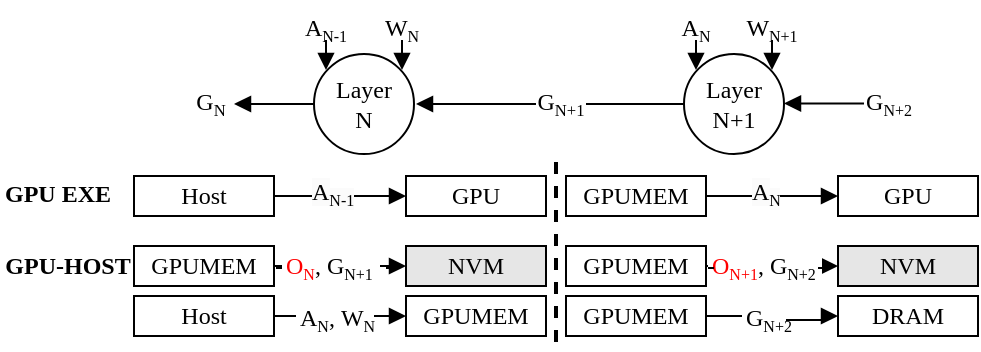 <mxfile version="24.7.4">
  <diagram name="第 1 页" id="wpNkXeBpxS5qz1ylQGOW">
    <mxGraphModel dx="600" dy="303" grid="1" gridSize="10" guides="1" tooltips="1" connect="1" arrows="1" fold="1" page="1" pageScale="1" pageWidth="827" pageHeight="1169" math="0" shadow="0">
      <root>
        <mxCell id="0" />
        <mxCell id="1" parent="0" />
        <mxCell id="82lbI5ZRumD_5hzKoDGn-1" style="edgeStyle=orthogonalEdgeStyle;rounded=0;orthogonalLoop=1;jettySize=auto;html=1;endArrow=block;endFill=1;startArrow=none;startFill=0;fontFamily=Times New Roman;" parent="1" source="82lbI5ZRumD_5hzKoDGn-4" edge="1">
          <mxGeometry relative="1" as="geometry">
            <mxPoint x="359" y="150" as="targetPoint" />
          </mxGeometry>
        </mxCell>
        <mxCell id="82lbI5ZRumD_5hzKoDGn-4" value="Layer&lt;div&gt;N&lt;/div&gt;" style="ellipse;whiteSpace=wrap;html=1;aspect=fixed;fontFamily=Times New Roman;" parent="1" vertex="1">
          <mxGeometry x="399" y="125" width="50" height="50" as="geometry" />
        </mxCell>
        <mxCell id="82lbI5ZRumD_5hzKoDGn-5" value="G&lt;span style=&quot;font-size: 10px;&quot;&gt;&lt;sub&gt;N&lt;/sub&gt;&lt;/span&gt;" style="text;html=1;align=center;verticalAlign=middle;whiteSpace=wrap;rounded=0;fontFamily=Times New Roman;" parent="1" vertex="1">
          <mxGeometry x="335" y="135" width="25" height="30" as="geometry" />
        </mxCell>
        <mxCell id="82lbI5ZRumD_5hzKoDGn-7" style="edgeStyle=orthogonalEdgeStyle;rounded=0;orthogonalLoop=1;jettySize=auto;html=1;endArrow=none;endFill=0;startArrow=block;startFill=1;fontFamily=Times New Roman;" parent="1" edge="1">
          <mxGeometry relative="1" as="geometry">
            <mxPoint x="405" y="118" as="targetPoint" />
            <mxPoint x="405" y="133" as="sourcePoint" />
          </mxGeometry>
        </mxCell>
        <mxCell id="82lbI5ZRumD_5hzKoDGn-8" value="A&lt;sub&gt;&lt;font style=&quot;font-size: 8px;&quot;&gt;N-1&lt;/font&gt;&lt;/sub&gt;" style="text;html=1;align=center;verticalAlign=middle;whiteSpace=wrap;rounded=0;fontFamily=Times New Roman;" parent="1" vertex="1">
          <mxGeometry x="375" y="98" width="60" height="30" as="geometry" />
        </mxCell>
        <mxCell id="82lbI5ZRumD_5hzKoDGn-11" style="edgeStyle=orthogonalEdgeStyle;rounded=0;orthogonalLoop=1;jettySize=auto;html=1;entryX=0;entryY=0.5;entryDx=0;entryDy=0;endArrow=block;endFill=1;exitX=1;exitY=0.5;exitDx=0;exitDy=0;fontFamily=Times New Roman;" parent="1" source="82lbI5ZRumD_5hzKoDGn-12" target="82lbI5ZRumD_5hzKoDGn-13" edge="1">
          <mxGeometry relative="1" as="geometry" />
        </mxCell>
        <mxCell id="82lbI5ZRumD_5hzKoDGn-12" value="Host" style="rounded=0;whiteSpace=wrap;html=1;fontFamily=Times New Roman;" parent="1" vertex="1">
          <mxGeometry x="309" y="186" width="70" height="20" as="geometry" />
        </mxCell>
        <mxCell id="82lbI5ZRumD_5hzKoDGn-13" value="GPU" style="rounded=0;whiteSpace=wrap;html=1;fontFamily=Times New Roman;" parent="1" vertex="1">
          <mxGeometry x="445" y="186" width="70" height="20" as="geometry" />
        </mxCell>
        <mxCell id="82lbI5ZRumD_5hzKoDGn-18" value="&lt;span style=&quot;color: rgb(0, 0, 0); font-size: 12px; font-style: normal; font-variant-ligatures: normal; font-variant-caps: normal; font-weight: 400; letter-spacing: normal; orphans: 2; text-align: center; text-indent: 0px; text-transform: none; widows: 2; word-spacing: 0px; -webkit-text-stroke-width: 0px; white-space: normal; background-color: rgb(251, 251, 251); text-decoration-thickness: initial; text-decoration-style: initial; text-decoration-color: initial; float: none; display: inline !important;&quot;&gt;A&lt;/span&gt;&lt;sub style=&quot;forced-color-adjust: none; color: rgb(0, 0, 0); font-style: normal; font-variant-ligatures: normal; font-variant-caps: normal; font-weight: 400; letter-spacing: normal; orphans: 2; text-align: center; text-indent: 0px; text-transform: none; widows: 2; word-spacing: 0px; -webkit-text-stroke-width: 0px; white-space: normal; background-color: rgb(251, 251, 251); text-decoration-thickness: initial; text-decoration-style: initial; text-decoration-color: initial;&quot;&gt;&lt;font style=&quot;font-size: 8px;&quot;&gt;N-1&lt;/font&gt;&lt;/sub&gt;" style="text;whiteSpace=wrap;html=1;fontFamily=Times New Roman;" parent="1" vertex="1">
          <mxGeometry x="396" y="180" width="30" height="30" as="geometry" />
        </mxCell>
        <mxCell id="82lbI5ZRumD_5hzKoDGn-38" style="edgeStyle=orthogonalEdgeStyle;rounded=0;orthogonalLoop=1;jettySize=auto;html=1;endArrow=none;endFill=0;startArrow=block;startFill=1;fontFamily=Times New Roman;" parent="1" edge="1">
          <mxGeometry relative="1" as="geometry">
            <mxPoint x="443" y="118" as="targetPoint" />
            <mxPoint x="443" y="133" as="sourcePoint" />
          </mxGeometry>
        </mxCell>
        <mxCell id="82lbI5ZRumD_5hzKoDGn-39" value="W&lt;sub&gt;&lt;font style=&quot;font-size: 8px;&quot;&gt;N&lt;/font&gt;&lt;/sub&gt;" style="text;html=1;align=center;verticalAlign=middle;whiteSpace=wrap;rounded=0;fontFamily=Times New Roman;" parent="1" vertex="1">
          <mxGeometry x="413" y="98" width="60" height="30" as="geometry" />
        </mxCell>
        <mxCell id="82lbI5ZRumD_5hzKoDGn-40" style="edgeStyle=orthogonalEdgeStyle;rounded=0;orthogonalLoop=1;jettySize=auto;html=1;endArrow=block;endFill=1;startArrow=none;startFill=0;fontFamily=Times New Roman;" parent="1" source="82lbI5ZRumD_5hzKoDGn-41" edge="1">
          <mxGeometry relative="1" as="geometry">
            <mxPoint x="450" y="150" as="targetPoint" />
          </mxGeometry>
        </mxCell>
        <mxCell id="82lbI5ZRumD_5hzKoDGn-41" value="Layer N+1" style="ellipse;whiteSpace=wrap;html=1;aspect=fixed;fontFamily=Times New Roman;" parent="1" vertex="1">
          <mxGeometry x="584" y="125" width="50" height="50" as="geometry" />
        </mxCell>
        <mxCell id="82lbI5ZRumD_5hzKoDGn-42" value="G&lt;span style=&quot;font-size: 10px;&quot;&gt;&lt;sub&gt;N+1&lt;/sub&gt;&lt;/span&gt;" style="text;html=1;align=center;verticalAlign=middle;whiteSpace=wrap;rounded=0;fillColor=default;fontFamily=Times New Roman;" parent="1" vertex="1">
          <mxGeometry x="510" y="135" width="25" height="30" as="geometry" />
        </mxCell>
        <mxCell id="82lbI5ZRumD_5hzKoDGn-43" style="edgeStyle=orthogonalEdgeStyle;rounded=0;orthogonalLoop=1;jettySize=auto;html=1;endArrow=none;endFill=0;startArrow=block;startFill=1;fontFamily=Times New Roman;" parent="1" edge="1">
          <mxGeometry relative="1" as="geometry">
            <mxPoint x="590" y="118" as="targetPoint" />
            <mxPoint x="590" y="133" as="sourcePoint" />
          </mxGeometry>
        </mxCell>
        <mxCell id="82lbI5ZRumD_5hzKoDGn-44" value="A&lt;sub&gt;&lt;font style=&quot;font-size: 8px;&quot;&gt;N&lt;/font&gt;&lt;/sub&gt;" style="text;html=1;align=center;verticalAlign=middle;whiteSpace=wrap;rounded=0;fontFamily=Times New Roman;" parent="1" vertex="1">
          <mxGeometry x="560" y="98" width="60" height="30" as="geometry" />
        </mxCell>
        <mxCell id="82lbI5ZRumD_5hzKoDGn-45" style="edgeStyle=orthogonalEdgeStyle;rounded=0;orthogonalLoop=1;jettySize=auto;html=1;endArrow=none;endFill=0;startArrow=block;startFill=1;fontFamily=Times New Roman;" parent="1" edge="1">
          <mxGeometry relative="1" as="geometry">
            <mxPoint x="628" y="118" as="targetPoint" />
            <mxPoint x="628" y="133" as="sourcePoint" />
          </mxGeometry>
        </mxCell>
        <mxCell id="82lbI5ZRumD_5hzKoDGn-46" value="W&lt;sub&gt;&lt;font style=&quot;font-size: 8px;&quot;&gt;N+1&lt;/font&gt;&lt;/sub&gt;" style="text;html=1;align=center;verticalAlign=middle;whiteSpace=wrap;rounded=0;fontFamily=Times New Roman;" parent="1" vertex="1">
          <mxGeometry x="598" y="98" width="60" height="30" as="geometry" />
        </mxCell>
        <mxCell id="82lbI5ZRumD_5hzKoDGn-47" style="rounded=0;orthogonalLoop=1;jettySize=auto;html=1;endArrow=block;endFill=1;startArrow=none;startFill=0;fontFamily=Times New Roman;" parent="1" edge="1">
          <mxGeometry relative="1" as="geometry">
            <mxPoint x="634" y="149.75" as="targetPoint" />
            <mxPoint x="674" y="149.75" as="sourcePoint" />
          </mxGeometry>
        </mxCell>
        <mxCell id="82lbI5ZRumD_5hzKoDGn-48" value="G&lt;sub style=&quot;&quot;&gt;&lt;font style=&quot;font-size: 8px;&quot;&gt;N+2&lt;/font&gt;&lt;/sub&gt;" style="text;html=1;align=center;verticalAlign=middle;whiteSpace=wrap;rounded=0;fontFamily=Times New Roman;" parent="1" vertex="1">
          <mxGeometry x="673.5" y="135" width="25" height="30" as="geometry" />
        </mxCell>
        <mxCell id="Cfb4ADx89YXNpnE45n3d-1" value="&lt;b&gt;GPU-HOST&lt;/b&gt;" style="text;html=1;align=center;verticalAlign=middle;whiteSpace=wrap;rounded=0;fontFamily=Times New Roman;" parent="1" vertex="1">
          <mxGeometry x="242" y="216" width="68" height="30" as="geometry" />
        </mxCell>
        <mxCell id="Cfb4ADx89YXNpnE45n3d-3" style="edgeStyle=orthogonalEdgeStyle;rounded=0;orthogonalLoop=1;jettySize=auto;html=1;entryX=0;entryY=0.5;entryDx=0;entryDy=0;endArrow=block;endFill=1;fontFamily=Times New Roman;" parent="1" source="Cfb4ADx89YXNpnE45n3d-4" target="Cfb4ADx89YXNpnE45n3d-5" edge="1">
          <mxGeometry relative="1" as="geometry" />
        </mxCell>
        <mxCell id="Cfb4ADx89YXNpnE45n3d-4" value="GPUMEM" style="rounded=0;whiteSpace=wrap;html=1;fontFamily=Times New Roman;" parent="1" vertex="1">
          <mxGeometry x="525" y="221" width="70" height="20" as="geometry" />
        </mxCell>
        <mxCell id="Cfb4ADx89YXNpnE45n3d-5" value="NVM" style="rounded=0;whiteSpace=wrap;html=1;fontFamily=Times New Roman;fillColor=#E6E6E6;" parent="1" vertex="1">
          <mxGeometry x="661" y="221" width="70" height="20" as="geometry" />
        </mxCell>
        <mxCell id="Cfb4ADx89YXNpnE45n3d-6" value="&lt;div style=&quot;text-align: center;&quot;&gt;&lt;span style=&quot;background-color: initial; color: rgb(255, 0, 0);&quot;&gt;O&lt;/span&gt;&lt;sub style=&quot;background-color: initial; color: rgb(255, 0, 0);&quot;&gt;&lt;font style=&quot;font-size: 8px;&quot;&gt;N+1&lt;/font&gt;&lt;/sub&gt;, G&lt;sub&gt;&lt;font style=&quot;font-size: 8px;&quot;&gt;N+2&lt;/font&gt;&lt;/sub&gt;&lt;br&gt;&lt;/div&gt;" style="text;whiteSpace=wrap;html=1;fillColor=default;fontFamily=Times New Roman;" parent="1" vertex="1">
          <mxGeometry x="596" y="217" width="57" height="20" as="geometry" />
        </mxCell>
        <mxCell id="Cfb4ADx89YXNpnE45n3d-7" value="" style="endArrow=none;html=1;rounded=0;" parent="1" edge="1">
          <mxGeometry width="50" height="50" relative="1" as="geometry">
            <mxPoint x="596" y="232" as="sourcePoint" />
            <mxPoint x="599" y="232" as="targetPoint" />
          </mxGeometry>
        </mxCell>
        <mxCell id="Cfb4ADx89YXNpnE45n3d-8" value="" style="endArrow=none;html=1;rounded=0;" parent="1" edge="1">
          <mxGeometry width="50" height="50" relative="1" as="geometry">
            <mxPoint x="651" y="232" as="sourcePoint" />
            <mxPoint x="654" y="232" as="targetPoint" />
          </mxGeometry>
        </mxCell>
        <mxCell id="Cfb4ADx89YXNpnE45n3d-9" style="edgeStyle=orthogonalEdgeStyle;rounded=0;orthogonalLoop=1;jettySize=auto;html=1;entryX=0;entryY=0.5;entryDx=0;entryDy=0;endArrow=block;endFill=1;fontFamily=Times New Roman;" parent="1" source="Cfb4ADx89YXNpnE45n3d-13" target="Cfb4ADx89YXNpnE45n3d-11" edge="1">
          <mxGeometry relative="1" as="geometry" />
        </mxCell>
        <mxCell id="Cfb4ADx89YXNpnE45n3d-10" value="GPUMEM" style="rounded=0;whiteSpace=wrap;html=1;fontFamily=Times New Roman;" parent="1" vertex="1">
          <mxGeometry x="525" y="246" width="70" height="20" as="geometry" />
        </mxCell>
        <mxCell id="Cfb4ADx89YXNpnE45n3d-11" value="DRAM" style="rounded=0;whiteSpace=wrap;html=1;fontFamily=Times New Roman;" parent="1" vertex="1">
          <mxGeometry x="661" y="246" width="70" height="20" as="geometry" />
        </mxCell>
        <mxCell id="Cfb4ADx89YXNpnE45n3d-12" value="" style="edgeStyle=orthogonalEdgeStyle;rounded=0;orthogonalLoop=1;jettySize=auto;html=1;entryX=0;entryY=0.5;entryDx=0;entryDy=0;endArrow=block;endFill=1;fontFamily=Times New Roman;" parent="1" source="Cfb4ADx89YXNpnE45n3d-10" target="Cfb4ADx89YXNpnE45n3d-13" edge="1">
          <mxGeometry relative="1" as="geometry">
            <mxPoint x="595" y="258" as="sourcePoint" />
            <mxPoint x="655" y="258" as="targetPoint" />
          </mxGeometry>
        </mxCell>
        <mxCell id="Cfb4ADx89YXNpnE45n3d-13" value="&lt;div style=&quot;text-align: center;&quot;&gt;G&lt;sub&gt;&lt;font style=&quot;font-size: 8px;&quot;&gt;N+2&lt;/font&gt;&lt;/sub&gt;&lt;br&gt;&lt;/div&gt;" style="text;whiteSpace=wrap;html=1;fillColor=default;fontFamily=Times New Roman;" parent="1" vertex="1">
          <mxGeometry x="613" y="243" width="22" height="30" as="geometry" />
        </mxCell>
        <mxCell id="Cfb4ADx89YXNpnE45n3d-14" style="edgeStyle=orthogonalEdgeStyle;rounded=0;orthogonalLoop=1;jettySize=auto;html=1;entryX=0;entryY=0.5;entryDx=0;entryDy=0;endArrow=block;endFill=1;fontFamily=Times New Roman;" parent="1" source="Cfb4ADx89YXNpnE45n3d-15" target="Cfb4ADx89YXNpnE45n3d-16" edge="1">
          <mxGeometry relative="1" as="geometry" />
        </mxCell>
        <mxCell id="Cfb4ADx89YXNpnE45n3d-15" value="GPUMEM" style="rounded=0;whiteSpace=wrap;html=1;fontFamily=Times New Roman;" parent="1" vertex="1">
          <mxGeometry x="309" y="221" width="70" height="20" as="geometry" />
        </mxCell>
        <mxCell id="Cfb4ADx89YXNpnE45n3d-16" value="NVM" style="rounded=0;whiteSpace=wrap;html=1;fontFamily=Times New Roman;fillColor=#E6E6E6;" parent="1" vertex="1">
          <mxGeometry x="445" y="221" width="70" height="20" as="geometry" />
        </mxCell>
        <mxCell id="Cfb4ADx89YXNpnE45n3d-17" value="&lt;div style=&quot;text-align: center;&quot;&gt;&lt;span style=&quot;background-color: initial; color: rgb(255, 0, 0);&quot;&gt;O&lt;/span&gt;&lt;sub style=&quot;background-color: initial; color: rgb(255, 0, 0);&quot;&gt;&lt;font style=&quot;font-size: 8px;&quot;&gt;N&lt;/font&gt;&lt;/sub&gt;, G&lt;sub&gt;&lt;font style=&quot;font-size: 8px;&quot;&gt;N+1&lt;/font&gt;&lt;/sub&gt;&lt;br&gt;&lt;/div&gt;" style="text;whiteSpace=wrap;html=1;fillColor=default;fontFamily=Times New Roman;" parent="1" vertex="1">
          <mxGeometry x="383" y="217" width="49" height="20" as="geometry" />
        </mxCell>
        <mxCell id="Cfb4ADx89YXNpnE45n3d-18" value="" style="endArrow=none;html=1;rounded=0;" parent="1" edge="1">
          <mxGeometry width="50" height="50" relative="1" as="geometry">
            <mxPoint x="380" y="232" as="sourcePoint" />
            <mxPoint x="383" y="232" as="targetPoint" />
          </mxGeometry>
        </mxCell>
        <mxCell id="Cfb4ADx89YXNpnE45n3d-19" value="" style="endArrow=none;html=1;rounded=0;" parent="1" edge="1">
          <mxGeometry width="50" height="50" relative="1" as="geometry">
            <mxPoint x="435" y="232" as="sourcePoint" />
            <mxPoint x="438" y="232" as="targetPoint" />
          </mxGeometry>
        </mxCell>
        <mxCell id="Cfb4ADx89YXNpnE45n3d-20" style="edgeStyle=orthogonalEdgeStyle;rounded=0;orthogonalLoop=1;jettySize=auto;html=1;entryX=0;entryY=0.5;entryDx=0;entryDy=0;endArrow=block;endFill=1;fontFamily=Times New Roman;" parent="1" source="Cfb4ADx89YXNpnE45n3d-22" target="Cfb4ADx89YXNpnE45n3d-23" edge="1">
          <mxGeometry relative="1" as="geometry" />
        </mxCell>
        <mxCell id="Cfb4ADx89YXNpnE45n3d-22" value="Host" style="rounded=0;whiteSpace=wrap;html=1;fontFamily=Times New Roman;" parent="1" vertex="1">
          <mxGeometry x="309" y="246" width="70" height="20" as="geometry" />
        </mxCell>
        <mxCell id="Cfb4ADx89YXNpnE45n3d-23" value="GPUMEM" style="rounded=0;whiteSpace=wrap;html=1;fontFamily=Times New Roman;" parent="1" vertex="1">
          <mxGeometry x="445" y="246" width="70" height="20" as="geometry" />
        </mxCell>
        <mxCell id="Cfb4ADx89YXNpnE45n3d-25" value="&lt;div style=&quot;text-align: center;&quot;&gt;A&lt;sub&gt;&lt;font style=&quot;font-size: 8px;&quot;&gt;N&lt;/font&gt;&lt;/sub&gt;&lt;span style=&quot;background-color: initial;&quot;&gt;,&amp;nbsp;&lt;/span&gt;&lt;span style=&quot;background-color: initial;&quot;&gt;W&lt;/span&gt;&lt;sub style=&quot;background-color: initial;&quot;&gt;&lt;font style=&quot;font-size: 8px;&quot;&gt;N&lt;/font&gt;&lt;/sub&gt;&lt;span style=&quot;background-color: initial;&quot;&gt;&amp;nbsp;&lt;/span&gt;&lt;/div&gt;" style="text;whiteSpace=wrap;html=1;fillColor=default;fontFamily=Times New Roman;" parent="1" vertex="1">
          <mxGeometry x="390" y="242.5" width="39" height="20" as="geometry" />
        </mxCell>
        <mxCell id="9WqV83kx3IFAbvHzlayn-1" value="&lt;b&gt;GPU EXE&lt;/b&gt;" style="text;html=1;align=center;verticalAlign=middle;whiteSpace=wrap;rounded=0;fontFamily=Times New Roman;" vertex="1" parent="1">
          <mxGeometry x="242" y="180" width="58" height="30" as="geometry" />
        </mxCell>
        <mxCell id="9WqV83kx3IFAbvHzlayn-2" value="" style="endArrow=none;html=1;rounded=0;dashed=1;strokeWidth=2;" edge="1" parent="1">
          <mxGeometry width="50" height="50" relative="1" as="geometry">
            <mxPoint x="520" y="269" as="sourcePoint" />
            <mxPoint x="520" y="173" as="targetPoint" />
          </mxGeometry>
        </mxCell>
        <mxCell id="9WqV83kx3IFAbvHzlayn-3" style="edgeStyle=orthogonalEdgeStyle;rounded=0;orthogonalLoop=1;jettySize=auto;html=1;entryX=0;entryY=0.5;entryDx=0;entryDy=0;endArrow=block;endFill=1;exitX=1;exitY=0.5;exitDx=0;exitDy=0;fontFamily=Times New Roman;" edge="1" parent="1" source="9WqV83kx3IFAbvHzlayn-4" target="9WqV83kx3IFAbvHzlayn-5">
          <mxGeometry relative="1" as="geometry" />
        </mxCell>
        <mxCell id="9WqV83kx3IFAbvHzlayn-4" value="GPUMEM" style="rounded=0;whiteSpace=wrap;html=1;fontFamily=Times New Roman;" vertex="1" parent="1">
          <mxGeometry x="525" y="186" width="70" height="20" as="geometry" />
        </mxCell>
        <mxCell id="9WqV83kx3IFAbvHzlayn-5" value="GPU" style="rounded=0;whiteSpace=wrap;html=1;fontFamily=Times New Roman;" vertex="1" parent="1">
          <mxGeometry x="661" y="186" width="70" height="20" as="geometry" />
        </mxCell>
        <mxCell id="9WqV83kx3IFAbvHzlayn-6" value="&lt;span style=&quot;color: rgb(0, 0, 0); font-size: 12px; font-style: normal; font-variant-ligatures: normal; font-variant-caps: normal; font-weight: 400; letter-spacing: normal; orphans: 2; text-align: center; text-indent: 0px; text-transform: none; widows: 2; word-spacing: 0px; -webkit-text-stroke-width: 0px; white-space: normal; background-color: rgb(251, 251, 251); text-decoration-thickness: initial; text-decoration-style: initial; text-decoration-color: initial; float: none; display: inline !important;&quot;&gt;A&lt;/span&gt;&lt;sub style=&quot;forced-color-adjust: none; color: rgb(0, 0, 0); font-style: normal; font-variant-ligatures: normal; font-variant-caps: normal; font-weight: 400; letter-spacing: normal; orphans: 2; text-align: center; text-indent: 0px; text-transform: none; widows: 2; word-spacing: 0px; -webkit-text-stroke-width: 0px; white-space: normal; background-color: rgb(251, 251, 251); text-decoration-thickness: initial; text-decoration-style: initial; text-decoration-color: initial;&quot;&gt;&lt;font style=&quot;font-size: 8px;&quot;&gt;N&lt;/font&gt;&lt;/sub&gt;" style="text;whiteSpace=wrap;html=1;fontFamily=Times New Roman;" vertex="1" parent="1">
          <mxGeometry x="616" y="180" width="23" height="30" as="geometry" />
        </mxCell>
      </root>
    </mxGraphModel>
  </diagram>
</mxfile>
